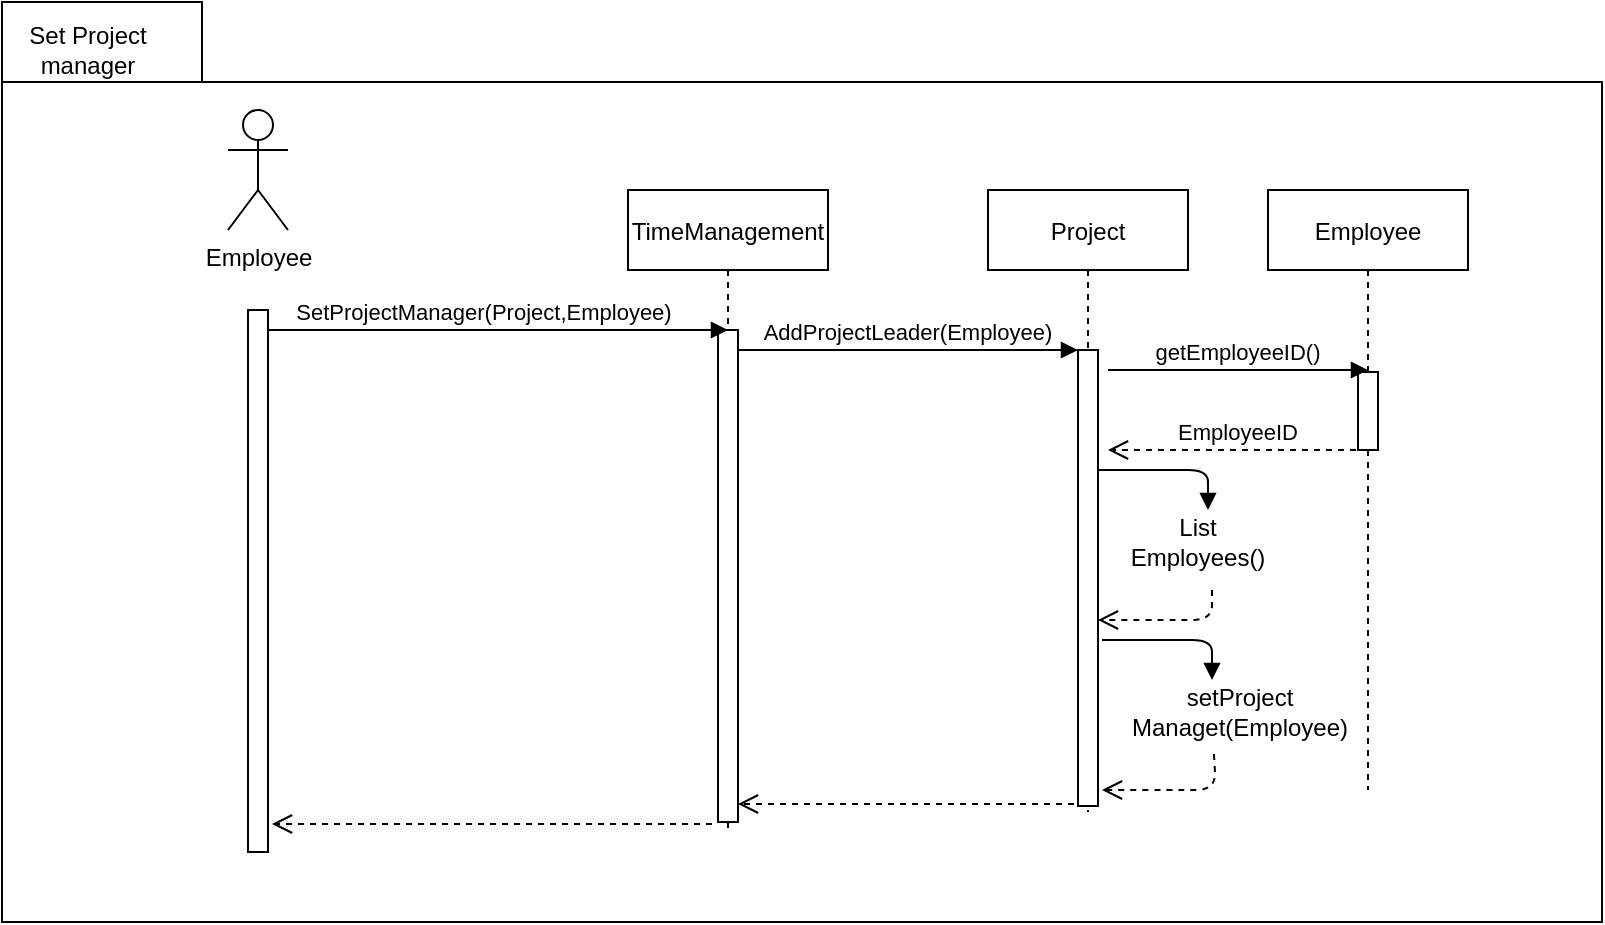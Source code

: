 <mxfile version="14.4.9" type="github">
  <diagram id="kgpKYQtTHZ0yAKxKKP6v" name="Page-1">
    <mxGraphModel dx="1822" dy="1191" grid="0" gridSize="10" guides="1" tooltips="1" connect="1" arrows="1" fold="1" page="0" pageScale="1" pageWidth="850" pageHeight="1100" math="0" shadow="0">
      <root>
        <mxCell id="0" />
        <mxCell id="1" parent="0" />
        <mxCell id="GEfkpnBCydYt2Uem3Nhz-18" value="" style="shape=folder;fontStyle=1;spacingTop=10;tabWidth=100;tabHeight=40;tabPosition=left;html=1;" vertex="1" parent="1">
          <mxGeometry x="-193" y="-14" width="800" height="460" as="geometry" />
        </mxCell>
        <mxCell id="3nuBFxr9cyL0pnOWT2aG-1" value="TimeManagement" style="shape=umlLifeline;perimeter=lifelinePerimeter;container=1;collapsible=0;recursiveResize=0;rounded=0;shadow=0;strokeWidth=1;" parent="1" vertex="1">
          <mxGeometry x="120" y="80" width="100" height="322" as="geometry" />
        </mxCell>
        <mxCell id="3nuBFxr9cyL0pnOWT2aG-2" value="" style="points=[];perimeter=orthogonalPerimeter;rounded=0;shadow=0;strokeWidth=1;" parent="3nuBFxr9cyL0pnOWT2aG-1" vertex="1">
          <mxGeometry x="45" y="70" width="10" height="246" as="geometry" />
        </mxCell>
        <mxCell id="3nuBFxr9cyL0pnOWT2aG-5" value="Project" style="shape=umlLifeline;perimeter=lifelinePerimeter;container=1;collapsible=0;recursiveResize=0;rounded=0;shadow=0;strokeWidth=1;" parent="1" vertex="1">
          <mxGeometry x="300" y="80" width="100" height="311" as="geometry" />
        </mxCell>
        <mxCell id="3nuBFxr9cyL0pnOWT2aG-6" value="" style="points=[];perimeter=orthogonalPerimeter;rounded=0;shadow=0;strokeWidth=1;" parent="3nuBFxr9cyL0pnOWT2aG-5" vertex="1">
          <mxGeometry x="45" y="80" width="10" height="228" as="geometry" />
        </mxCell>
        <mxCell id="3nuBFxr9cyL0pnOWT2aG-7" value="" style="verticalAlign=bottom;endArrow=open;dashed=1;endSize=8;shadow=0;strokeWidth=1;" parent="1" target="3nuBFxr9cyL0pnOWT2aG-2" edge="1">
          <mxGeometry relative="1" as="geometry">
            <mxPoint x="275" y="236" as="targetPoint" />
            <mxPoint x="343" y="387" as="sourcePoint" />
            <Array as="points">
              <mxPoint x="276" y="387" />
            </Array>
          </mxGeometry>
        </mxCell>
        <mxCell id="3nuBFxr9cyL0pnOWT2aG-8" value="AddProjectLeader(Employee)" style="verticalAlign=bottom;endArrow=block;entryX=0;entryY=0;shadow=0;strokeWidth=1;" parent="1" source="3nuBFxr9cyL0pnOWT2aG-2" target="3nuBFxr9cyL0pnOWT2aG-6" edge="1">
          <mxGeometry relative="1" as="geometry">
            <mxPoint x="275" y="160" as="sourcePoint" />
          </mxGeometry>
        </mxCell>
        <mxCell id="3nuBFxr9cyL0pnOWT2aG-9" value="" style="verticalAlign=bottom;endArrow=block;entryX=1;entryY=0;shadow=0;strokeWidth=1;" parent="1" source="3nuBFxr9cyL0pnOWT2aG-6" edge="1">
          <mxGeometry relative="1" as="geometry">
            <mxPoint x="240" y="200" as="sourcePoint" />
            <mxPoint x="410" y="240" as="targetPoint" />
            <Array as="points">
              <mxPoint x="410" y="220" />
            </Array>
          </mxGeometry>
        </mxCell>
        <mxCell id="3nuBFxr9cyL0pnOWT2aG-10" value="" style="verticalAlign=bottom;endArrow=open;dashed=1;endSize=8;shadow=0;strokeWidth=1;exitX=0.64;exitY=1.1;exitDx=0;exitDy=0;exitPerimeter=0;" parent="1" source="GEfkpnBCydYt2Uem3Nhz-14" target="3nuBFxr9cyL0pnOWT2aG-6" edge="1">
          <mxGeometry relative="1" as="geometry">
            <mxPoint x="352" y="310" as="targetPoint" />
            <mxPoint x="410" y="310" as="sourcePoint" />
            <Array as="points">
              <mxPoint x="412" y="295" />
              <mxPoint x="387" y="295" />
            </Array>
          </mxGeometry>
        </mxCell>
        <mxCell id="GEfkpnBCydYt2Uem3Nhz-1" value="Employee" style="shape=umlLifeline;perimeter=lifelinePerimeter;container=1;collapsible=0;recursiveResize=0;rounded=0;shadow=0;strokeWidth=1;" vertex="1" parent="1">
          <mxGeometry x="440" y="80" width="100" height="300" as="geometry" />
        </mxCell>
        <mxCell id="GEfkpnBCydYt2Uem3Nhz-2" value="" style="points=[];perimeter=orthogonalPerimeter;rounded=0;shadow=0;strokeWidth=1;" vertex="1" parent="GEfkpnBCydYt2Uem3Nhz-1">
          <mxGeometry x="45" y="91" width="10" height="39" as="geometry" />
        </mxCell>
        <mxCell id="GEfkpnBCydYt2Uem3Nhz-9" value="SetProjectManager(Project,Employee)" style="verticalAlign=bottom;endArrow=block;entryX=0;entryY=0;shadow=0;strokeWidth=1;" edge="1" parent="1">
          <mxGeometry x="-0.059" relative="1" as="geometry">
            <mxPoint x="-60" y="150" as="sourcePoint" />
            <mxPoint x="170" y="150.0" as="targetPoint" />
            <mxPoint as="offset" />
          </mxGeometry>
        </mxCell>
        <mxCell id="GEfkpnBCydYt2Uem3Nhz-11" value="getEmployeeID()" style="verticalAlign=bottom;endArrow=block;shadow=0;strokeWidth=1;" edge="1" parent="1">
          <mxGeometry relative="1" as="geometry">
            <mxPoint x="360" y="170.0" as="sourcePoint" />
            <mxPoint x="490" y="170" as="targetPoint" />
          </mxGeometry>
        </mxCell>
        <mxCell id="GEfkpnBCydYt2Uem3Nhz-12" value="EmployeeID" style="verticalAlign=bottom;endArrow=open;dashed=1;endSize=8;exitX=0;exitY=0.95;shadow=0;strokeWidth=1;" edge="1" parent="1">
          <mxGeometry relative="1" as="geometry">
            <mxPoint x="360" y="210" as="targetPoint" />
            <mxPoint x="490" y="210.0" as="sourcePoint" />
          </mxGeometry>
        </mxCell>
        <mxCell id="GEfkpnBCydYt2Uem3Nhz-13" value="Employee" style="shape=umlActor;verticalLabelPosition=bottom;verticalAlign=top;html=1;outlineConnect=0;" vertex="1" parent="1">
          <mxGeometry x="-80" y="40" width="30" height="60" as="geometry" />
        </mxCell>
        <mxCell id="GEfkpnBCydYt2Uem3Nhz-14" value="List Employees()" style="text;html=1;strokeColor=none;fillColor=none;align=center;verticalAlign=middle;whiteSpace=wrap;rounded=0;" vertex="1" parent="1">
          <mxGeometry x="380" y="236" width="50" height="40" as="geometry" />
        </mxCell>
        <mxCell id="GEfkpnBCydYt2Uem3Nhz-16" value="" style="points=[];perimeter=orthogonalPerimeter;rounded=0;shadow=0;strokeWidth=1;" vertex="1" parent="1">
          <mxGeometry x="-70" y="140" width="10" height="271" as="geometry" />
        </mxCell>
        <mxCell id="GEfkpnBCydYt2Uem3Nhz-17" value="" style="verticalAlign=bottom;endArrow=open;dashed=1;endSize=8;exitX=0;exitY=0.95;shadow=0;strokeWidth=1;" edge="1" parent="1">
          <mxGeometry relative="1" as="geometry">
            <mxPoint x="-58" y="397" as="targetPoint" />
            <mxPoint x="162" y="397.0" as="sourcePoint" />
          </mxGeometry>
        </mxCell>
        <mxCell id="GEfkpnBCydYt2Uem3Nhz-19" value="Set Project manager" style="text;html=1;strokeColor=none;fillColor=none;align=center;verticalAlign=middle;whiteSpace=wrap;rounded=0;" vertex="1" parent="1">
          <mxGeometry x="-190" width="80" height="20" as="geometry" />
        </mxCell>
        <mxCell id="GEfkpnBCydYt2Uem3Nhz-24" value="" style="verticalAlign=bottom;endArrow=block;entryX=1;entryY=0;shadow=0;strokeWidth=1;" edge="1" parent="1">
          <mxGeometry relative="1" as="geometry">
            <mxPoint x="357" y="305" as="sourcePoint" />
            <mxPoint x="412" y="325" as="targetPoint" />
            <Array as="points">
              <mxPoint x="412" y="305" />
            </Array>
          </mxGeometry>
        </mxCell>
        <mxCell id="GEfkpnBCydYt2Uem3Nhz-25" value="" style="verticalAlign=bottom;endArrow=open;dashed=1;endSize=8;shadow=0;strokeWidth=1;exitX=0.352;exitY=1.025;exitDx=0;exitDy=0;exitPerimeter=0;" edge="1" parent="1" source="GEfkpnBCydYt2Uem3Nhz-26">
          <mxGeometry relative="1" as="geometry">
            <mxPoint x="357" y="380" as="targetPoint" />
            <mxPoint x="412" y="395" as="sourcePoint" />
            <Array as="points">
              <mxPoint x="414" y="380" />
              <mxPoint x="389" y="380" />
            </Array>
          </mxGeometry>
        </mxCell>
        <mxCell id="GEfkpnBCydYt2Uem3Nhz-26" value="setProject Managet(Employee)" style="text;html=1;strokeColor=none;fillColor=none;align=center;verticalAlign=middle;whiteSpace=wrap;rounded=0;" vertex="1" parent="1">
          <mxGeometry x="382" y="321" width="88" height="40" as="geometry" />
        </mxCell>
      </root>
    </mxGraphModel>
  </diagram>
</mxfile>
